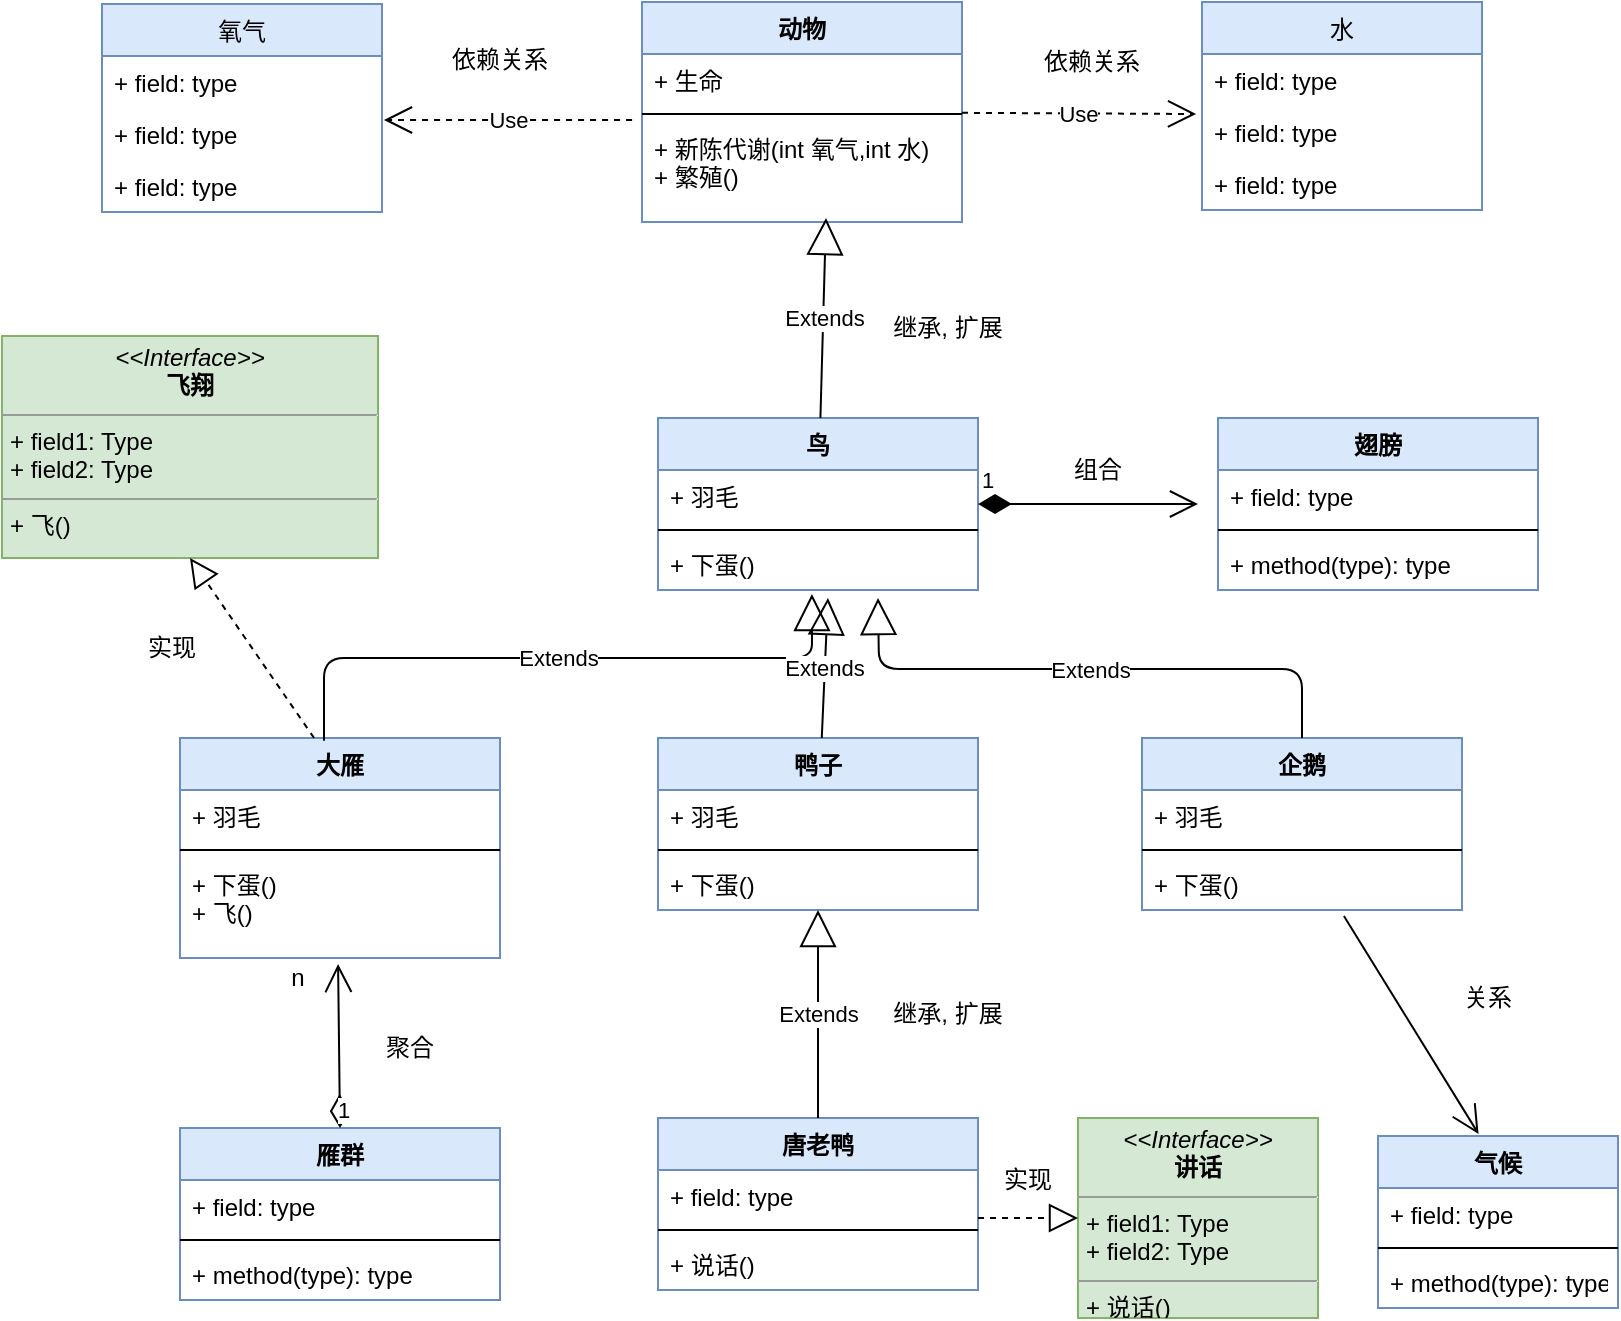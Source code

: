 <mxfile version="10.7.1" type="github"><diagram id="equ1O8qNt_hDuVBqYRCz" name="Page-1"><mxGraphModel dx="1394" dy="715" grid="1" gridSize="10" guides="1" tooltips="1" connect="1" arrows="1" fold="1" page="1" pageScale="1" pageWidth="850" pageHeight="1100" math="0" shadow="0"><root><mxCell id="0"/><mxCell id="1" parent="0"/><mxCell id="82V979220fVbywop-dQz-1" value="动物" style="swimlane;fontStyle=1;align=center;verticalAlign=top;childLayout=stackLayout;horizontal=1;startSize=26;horizontalStack=0;resizeParent=1;resizeParentMax=0;resizeLast=0;collapsible=1;marginBottom=0;fillColor=#dae8fc;strokeColor=#6c8ebf;" vertex="1" parent="1"><mxGeometry x="345" y="112" width="160" height="110" as="geometry"/></mxCell><mxCell id="82V979220fVbywop-dQz-2" value="+ 生命" style="text;strokeColor=none;fillColor=none;align=left;verticalAlign=top;spacingLeft=4;spacingRight=4;overflow=hidden;rotatable=0;points=[[0,0.5],[1,0.5]];portConstraint=eastwest;" vertex="1" parent="82V979220fVbywop-dQz-1"><mxGeometry y="26" width="160" height="26" as="geometry"/></mxCell><mxCell id="82V979220fVbywop-dQz-3" value="" style="line;strokeWidth=1;fillColor=none;align=left;verticalAlign=middle;spacingTop=-1;spacingLeft=3;spacingRight=3;rotatable=0;labelPosition=right;points=[];portConstraint=eastwest;" vertex="1" parent="82V979220fVbywop-dQz-1"><mxGeometry y="52" width="160" height="8" as="geometry"/></mxCell><mxCell id="82V979220fVbywop-dQz-4" value="+ 新陈代谢(int 氧气,int 水)&#10;+ 繁殖()&#10;" style="text;strokeColor=none;fillColor=none;align=left;verticalAlign=top;spacingLeft=4;spacingRight=4;overflow=hidden;rotatable=0;points=[[0,0.5],[1,0.5]];portConstraint=eastwest;" vertex="1" parent="82V979220fVbywop-dQz-1"><mxGeometry y="60" width="160" height="50" as="geometry"/></mxCell><mxCell id="82V979220fVbywop-dQz-5" value="水" style="swimlane;fontStyle=0;childLayout=stackLayout;horizontal=1;startSize=26;fillColor=#dae8fc;horizontalStack=0;resizeParent=1;resizeParentMax=0;resizeLast=0;collapsible=1;marginBottom=0;strokeColor=#6c8ebf;" vertex="1" parent="1"><mxGeometry x="625" y="112" width="140" height="104" as="geometry"/></mxCell><mxCell id="82V979220fVbywop-dQz-6" value="+ field: type" style="text;strokeColor=none;fillColor=none;align=left;verticalAlign=top;spacingLeft=4;spacingRight=4;overflow=hidden;rotatable=0;points=[[0,0.5],[1,0.5]];portConstraint=eastwest;" vertex="1" parent="82V979220fVbywop-dQz-5"><mxGeometry y="26" width="140" height="26" as="geometry"/></mxCell><mxCell id="82V979220fVbywop-dQz-7" value="+ field: type" style="text;strokeColor=none;fillColor=none;align=left;verticalAlign=top;spacingLeft=4;spacingRight=4;overflow=hidden;rotatable=0;points=[[0,0.5],[1,0.5]];portConstraint=eastwest;" vertex="1" parent="82V979220fVbywop-dQz-5"><mxGeometry y="52" width="140" height="26" as="geometry"/></mxCell><mxCell id="82V979220fVbywop-dQz-8" value="+ field: type" style="text;strokeColor=none;fillColor=none;align=left;verticalAlign=top;spacingLeft=4;spacingRight=4;overflow=hidden;rotatable=0;points=[[0,0.5],[1,0.5]];portConstraint=eastwest;" vertex="1" parent="82V979220fVbywop-dQz-5"><mxGeometry y="78" width="140" height="26" as="geometry"/></mxCell><mxCell id="82V979220fVbywop-dQz-9" value="氧气" style="swimlane;fontStyle=0;childLayout=stackLayout;horizontal=1;startSize=26;fillColor=#dae8fc;horizontalStack=0;resizeParent=1;resizeParentMax=0;resizeLast=0;collapsible=1;marginBottom=0;strokeColor=#6c8ebf;" vertex="1" parent="1"><mxGeometry x="75" y="113" width="140" height="104" as="geometry"/></mxCell><mxCell id="82V979220fVbywop-dQz-10" value="+ field: type" style="text;strokeColor=none;fillColor=none;align=left;verticalAlign=top;spacingLeft=4;spacingRight=4;overflow=hidden;rotatable=0;points=[[0,0.5],[1,0.5]];portConstraint=eastwest;" vertex="1" parent="82V979220fVbywop-dQz-9"><mxGeometry y="26" width="140" height="26" as="geometry"/></mxCell><mxCell id="82V979220fVbywop-dQz-11" value="+ field: type" style="text;strokeColor=none;fillColor=none;align=left;verticalAlign=top;spacingLeft=4;spacingRight=4;overflow=hidden;rotatable=0;points=[[0,0.5],[1,0.5]];portConstraint=eastwest;" vertex="1" parent="82V979220fVbywop-dQz-9"><mxGeometry y="52" width="140" height="26" as="geometry"/></mxCell><mxCell id="82V979220fVbywop-dQz-12" value="+ field: type" style="text;strokeColor=none;fillColor=none;align=left;verticalAlign=top;spacingLeft=4;spacingRight=4;overflow=hidden;rotatable=0;points=[[0,0.5],[1,0.5]];portConstraint=eastwest;" vertex="1" parent="82V979220fVbywop-dQz-9"><mxGeometry y="78" width="140" height="26" as="geometry"/></mxCell><mxCell id="82V979220fVbywop-dQz-13" value="Use" style="endArrow=open;endSize=12;dashed=1;html=1;entryX=-0.021;entryY=0.154;entryDx=0;entryDy=0;entryPerimeter=0;" edge="1" parent="1" source="82V979220fVbywop-dQz-1" target="82V979220fVbywop-dQz-7"><mxGeometry width="160" relative="1" as="geometry"><mxPoint x="335" y="282" as="sourcePoint"/><mxPoint x="495" y="282" as="targetPoint"/></mxGeometry></mxCell><mxCell id="82V979220fVbywop-dQz-14" value="依赖关系" style="text;html=1;strokeColor=none;fillColor=none;align=center;verticalAlign=middle;whiteSpace=wrap;rounded=0;" vertex="1" parent="1"><mxGeometry x="545" y="132" width="50" height="20" as="geometry"/></mxCell><mxCell id="82V979220fVbywop-dQz-15" value="Use" style="endArrow=open;endSize=12;dashed=1;html=1;entryX=1.007;entryY=0.231;entryDx=0;entryDy=0;entryPerimeter=0;exitX=-0.031;exitY=-0.02;exitDx=0;exitDy=0;exitPerimeter=0;" edge="1" parent="1" source="82V979220fVbywop-dQz-4" target="82V979220fVbywop-dQz-11"><mxGeometry width="160" relative="1" as="geometry"><mxPoint x="335" y="162" as="sourcePoint"/><mxPoint x="405" y="332" as="targetPoint"/></mxGeometry></mxCell><mxCell id="82V979220fVbywop-dQz-16" value="依赖关系" style="text;html=1;strokeColor=none;fillColor=none;align=center;verticalAlign=middle;whiteSpace=wrap;rounded=0;" vertex="1" parent="1"><mxGeometry x="249" y="131" width="50" height="20" as="geometry"/></mxCell><mxCell id="82V979220fVbywop-dQz-17" value="鸟" style="swimlane;fontStyle=1;align=center;verticalAlign=top;childLayout=stackLayout;horizontal=1;startSize=26;horizontalStack=0;resizeParent=1;resizeParentMax=0;resizeLast=0;collapsible=1;marginBottom=0;fillColor=#dae8fc;strokeColor=#6c8ebf;" vertex="1" parent="1"><mxGeometry x="353" y="320" width="160" height="86" as="geometry"/></mxCell><mxCell id="82V979220fVbywop-dQz-18" value="+ 羽毛" style="text;strokeColor=none;fillColor=none;align=left;verticalAlign=top;spacingLeft=4;spacingRight=4;overflow=hidden;rotatable=0;points=[[0,0.5],[1,0.5]];portConstraint=eastwest;" vertex="1" parent="82V979220fVbywop-dQz-17"><mxGeometry y="26" width="160" height="26" as="geometry"/></mxCell><mxCell id="82V979220fVbywop-dQz-19" value="" style="line;strokeWidth=1;fillColor=none;align=left;verticalAlign=middle;spacingTop=-1;spacingLeft=3;spacingRight=3;rotatable=0;labelPosition=right;points=[];portConstraint=eastwest;" vertex="1" parent="82V979220fVbywop-dQz-17"><mxGeometry y="52" width="160" height="8" as="geometry"/></mxCell><mxCell id="82V979220fVbywop-dQz-20" value="+ 下蛋()" style="text;strokeColor=none;fillColor=none;align=left;verticalAlign=top;spacingLeft=4;spacingRight=4;overflow=hidden;rotatable=0;points=[[0,0.5],[1,0.5]];portConstraint=eastwest;" vertex="1" parent="82V979220fVbywop-dQz-17"><mxGeometry y="60" width="160" height="26" as="geometry"/></mxCell><mxCell id="82V979220fVbywop-dQz-21" value="Extends" style="endArrow=block;endSize=16;endFill=0;html=1;entryX=0.575;entryY=0.96;entryDx=0;entryDy=0;entryPerimeter=0;" edge="1" parent="1" source="82V979220fVbywop-dQz-17" target="82V979220fVbywop-dQz-4"><mxGeometry width="160" relative="1" as="geometry"><mxPoint x="133" y="410" as="sourcePoint"/><mxPoint x="293" y="410" as="targetPoint"/></mxGeometry></mxCell><mxCell id="82V979220fVbywop-dQz-22" value="继承, 扩展" style="text;html=1;strokeColor=none;fillColor=none;align=center;verticalAlign=middle;whiteSpace=wrap;rounded=0;" vertex="1" parent="1"><mxGeometry x="463" y="270" width="70" height="10" as="geometry"/></mxCell><mxCell id="82V979220fVbywop-dQz-23" value="翅膀" style="swimlane;fontStyle=1;align=center;verticalAlign=top;childLayout=stackLayout;horizontal=1;startSize=26;horizontalStack=0;resizeParent=1;resizeParentMax=0;resizeLast=0;collapsible=1;marginBottom=0;fillColor=#dae8fc;strokeColor=#6c8ebf;" vertex="1" parent="1"><mxGeometry x="633" y="320" width="160" height="86" as="geometry"/></mxCell><mxCell id="82V979220fVbywop-dQz-24" value="+ field: type" style="text;strokeColor=none;fillColor=none;align=left;verticalAlign=top;spacingLeft=4;spacingRight=4;overflow=hidden;rotatable=0;points=[[0,0.5],[1,0.5]];portConstraint=eastwest;" vertex="1" parent="82V979220fVbywop-dQz-23"><mxGeometry y="26" width="160" height="26" as="geometry"/></mxCell><mxCell id="82V979220fVbywop-dQz-25" value="" style="line;strokeWidth=1;fillColor=none;align=left;verticalAlign=middle;spacingTop=-1;spacingLeft=3;spacingRight=3;rotatable=0;labelPosition=right;points=[];portConstraint=eastwest;" vertex="1" parent="82V979220fVbywop-dQz-23"><mxGeometry y="52" width="160" height="8" as="geometry"/></mxCell><mxCell id="82V979220fVbywop-dQz-26" value="+ method(type): type" style="text;strokeColor=none;fillColor=none;align=left;verticalAlign=top;spacingLeft=4;spacingRight=4;overflow=hidden;rotatable=0;points=[[0,0.5],[1,0.5]];portConstraint=eastwest;" vertex="1" parent="82V979220fVbywop-dQz-23"><mxGeometry y="60" width="160" height="26" as="geometry"/></mxCell><mxCell id="82V979220fVbywop-dQz-27" value="1" style="endArrow=open;html=1;endSize=12;startArrow=diamondThin;startSize=14;startFill=1;edgeStyle=orthogonalEdgeStyle;align=left;verticalAlign=bottom;" edge="1" parent="1"><mxGeometry x="-1" y="3" relative="1" as="geometry"><mxPoint x="513" y="363" as="sourcePoint"/><mxPoint x="623" y="363" as="targetPoint"/></mxGeometry></mxCell><mxCell id="82V979220fVbywop-dQz-28" value="组合" style="text;html=1;strokeColor=none;fillColor=none;align=center;verticalAlign=middle;whiteSpace=wrap;rounded=0;" vertex="1" parent="1"><mxGeometry x="548" y="336" width="50" height="20" as="geometry"/></mxCell><mxCell id="82V979220fVbywop-dQz-34" value="大雁" style="swimlane;fontStyle=1;align=center;verticalAlign=top;childLayout=stackLayout;horizontal=1;startSize=26;horizontalStack=0;resizeParent=1;resizeParentMax=0;resizeLast=0;collapsible=1;marginBottom=0;fillColor=#dae8fc;strokeColor=#6c8ebf;" vertex="1" parent="1"><mxGeometry x="114" y="480" width="160" height="110" as="geometry"/></mxCell><mxCell id="82V979220fVbywop-dQz-35" value="+ 羽毛" style="text;strokeColor=none;fillColor=none;align=left;verticalAlign=top;spacingLeft=4;spacingRight=4;overflow=hidden;rotatable=0;points=[[0,0.5],[1,0.5]];portConstraint=eastwest;" vertex="1" parent="82V979220fVbywop-dQz-34"><mxGeometry y="26" width="160" height="26" as="geometry"/></mxCell><mxCell id="82V979220fVbywop-dQz-36" value="" style="line;strokeWidth=1;fillColor=none;align=left;verticalAlign=middle;spacingTop=-1;spacingLeft=3;spacingRight=3;rotatable=0;labelPosition=right;points=[];portConstraint=eastwest;" vertex="1" parent="82V979220fVbywop-dQz-34"><mxGeometry y="52" width="160" height="8" as="geometry"/></mxCell><mxCell id="82V979220fVbywop-dQz-37" value="+ 下蛋()&#10;+ 飞()&#10;" style="text;strokeColor=none;fillColor=none;align=left;verticalAlign=top;spacingLeft=4;spacingRight=4;overflow=hidden;rotatable=0;points=[[0,0.5],[1,0.5]];portConstraint=eastwest;" vertex="1" parent="82V979220fVbywop-dQz-34"><mxGeometry y="60" width="160" height="50" as="geometry"/></mxCell><mxCell id="82V979220fVbywop-dQz-38" value="企鹅" style="swimlane;fontStyle=1;align=center;verticalAlign=top;childLayout=stackLayout;horizontal=1;startSize=26;horizontalStack=0;resizeParent=1;resizeParentMax=0;resizeLast=0;collapsible=1;marginBottom=0;fillColor=#dae8fc;strokeColor=#6c8ebf;" vertex="1" parent="1"><mxGeometry x="595" y="480" width="160" height="86" as="geometry"/></mxCell><mxCell id="82V979220fVbywop-dQz-39" value="+ 羽毛" style="text;strokeColor=none;fillColor=none;align=left;verticalAlign=top;spacingLeft=4;spacingRight=4;overflow=hidden;rotatable=0;points=[[0,0.5],[1,0.5]];portConstraint=eastwest;" vertex="1" parent="82V979220fVbywop-dQz-38"><mxGeometry y="26" width="160" height="26" as="geometry"/></mxCell><mxCell id="82V979220fVbywop-dQz-40" value="" style="line;strokeWidth=1;fillColor=none;align=left;verticalAlign=middle;spacingTop=-1;spacingLeft=3;spacingRight=3;rotatable=0;labelPosition=right;points=[];portConstraint=eastwest;" vertex="1" parent="82V979220fVbywop-dQz-38"><mxGeometry y="52" width="160" height="8" as="geometry"/></mxCell><mxCell id="82V979220fVbywop-dQz-41" value="+ 下蛋()" style="text;strokeColor=none;fillColor=none;align=left;verticalAlign=top;spacingLeft=4;spacingRight=4;overflow=hidden;rotatable=0;points=[[0,0.5],[1,0.5]];portConstraint=eastwest;" vertex="1" parent="82V979220fVbywop-dQz-38"><mxGeometry y="60" width="160" height="26" as="geometry"/></mxCell><mxCell id="82V979220fVbywop-dQz-42" value="鸭子" style="swimlane;fontStyle=1;align=center;verticalAlign=top;childLayout=stackLayout;horizontal=1;startSize=26;horizontalStack=0;resizeParent=1;resizeParentMax=0;resizeLast=0;collapsible=1;marginBottom=0;fillColor=#dae8fc;strokeColor=#6c8ebf;" vertex="1" parent="1"><mxGeometry x="353" y="480" width="160" height="86" as="geometry"/></mxCell><mxCell id="82V979220fVbywop-dQz-43" value="+ 羽毛" style="text;strokeColor=none;fillColor=none;align=left;verticalAlign=top;spacingLeft=4;spacingRight=4;overflow=hidden;rotatable=0;points=[[0,0.5],[1,0.5]];portConstraint=eastwest;" vertex="1" parent="82V979220fVbywop-dQz-42"><mxGeometry y="26" width="160" height="26" as="geometry"/></mxCell><mxCell id="82V979220fVbywop-dQz-44" value="" style="line;strokeWidth=1;fillColor=none;align=left;verticalAlign=middle;spacingTop=-1;spacingLeft=3;spacingRight=3;rotatable=0;labelPosition=right;points=[];portConstraint=eastwest;" vertex="1" parent="82V979220fVbywop-dQz-42"><mxGeometry y="52" width="160" height="8" as="geometry"/></mxCell><mxCell id="82V979220fVbywop-dQz-45" value="+ 下蛋()" style="text;strokeColor=none;fillColor=none;align=left;verticalAlign=top;spacingLeft=4;spacingRight=4;overflow=hidden;rotatable=0;points=[[0,0.5],[1,0.5]];portConstraint=eastwest;" vertex="1" parent="82V979220fVbywop-dQz-42"><mxGeometry y="60" width="160" height="26" as="geometry"/></mxCell><mxCell id="82V979220fVbywop-dQz-46" value="Extends" style="endArrow=block;endSize=16;endFill=0;html=1;entryX=0.481;entryY=1.077;entryDx=0;entryDy=0;entryPerimeter=0;exitX=0.45;exitY=0.012;exitDx=0;exitDy=0;exitPerimeter=0;edgeStyle=orthogonalEdgeStyle;" edge="1" parent="1" source="82V979220fVbywop-dQz-34" target="82V979220fVbywop-dQz-20"><mxGeometry width="160" relative="1" as="geometry"><mxPoint x="194" y="320" as="sourcePoint"/><mxPoint x="194" y="320" as="targetPoint"/><Array as="points"><mxPoint x="186" y="440"/><mxPoint x="430" y="440"/></Array></mxGeometry></mxCell><mxCell id="82V979220fVbywop-dQz-47" value="Extends" style="endArrow=block;endSize=16;endFill=0;html=1;entryX=0.531;entryY=1.154;entryDx=0;entryDy=0;entryPerimeter=0;" edge="1" parent="1" source="82V979220fVbywop-dQz-42" target="82V979220fVbywop-dQz-20"><mxGeometry width="160" relative="1" as="geometry"><mxPoint x="403" y="610" as="sourcePoint"/><mxPoint x="563" y="610" as="targetPoint"/></mxGeometry></mxCell><mxCell id="82V979220fVbywop-dQz-48" value="Extends" style="endArrow=block;endSize=16;endFill=0;html=1;edgeStyle=orthogonalEdgeStyle;exitX=0.5;exitY=0;exitDx=0;exitDy=0;" edge="1" parent="1" source="82V979220fVbywop-dQz-38"><mxGeometry width="160" relative="1" as="geometry"><mxPoint x="513" y="620" as="sourcePoint"/><mxPoint x="463" y="410" as="targetPoint"/></mxGeometry></mxCell><mxCell id="82V979220fVbywop-dQz-49" value="&lt;p style=&quot;margin: 0px ; margin-top: 4px ; text-align: center&quot;&gt;&lt;i&gt;&amp;lt;&amp;lt;Interface&amp;gt;&amp;gt;&lt;/i&gt;&lt;br&gt;&lt;b&gt;飞翔&lt;/b&gt;&lt;/p&gt;&lt;hr size=&quot;1&quot;&gt;&lt;p style=&quot;margin: 0px ; margin-left: 4px&quot;&gt;+ field1: Type&lt;br&gt;+ field2: Type&lt;/p&gt;&lt;hr size=&quot;1&quot;&gt;&lt;p style=&quot;margin: 0px ; margin-left: 4px&quot;&gt;+ 飞()&lt;/p&gt;" style="verticalAlign=top;align=left;overflow=fill;fontSize=12;fontFamily=Helvetica;html=1;fillColor=#d5e8d4;strokeColor=#82b366;" vertex="1" parent="1"><mxGeometry x="25" y="279" width="188" height="111" as="geometry"/></mxCell><mxCell id="82V979220fVbywop-dQz-50" value="" style="endArrow=block;dashed=1;endFill=0;endSize=12;html=1;entryX=0.5;entryY=1;entryDx=0;entryDy=0;exitX=0.419;exitY=0;exitDx=0;exitDy=0;exitPerimeter=0;" edge="1" parent="1" source="82V979220fVbywop-dQz-34" target="82V979220fVbywop-dQz-49"><mxGeometry width="160" relative="1" as="geometry"><mxPoint x="3" y="460" as="sourcePoint"/><mxPoint x="163" y="460" as="targetPoint"/></mxGeometry></mxCell><mxCell id="82V979220fVbywop-dQz-51" value="实现" style="text;html=1;strokeColor=none;fillColor=none;align=center;verticalAlign=middle;whiteSpace=wrap;rounded=0;" vertex="1" parent="1"><mxGeometry x="75" y="430" width="70" height="10" as="geometry"/></mxCell><mxCell id="82V979220fVbywop-dQz-56" value="雁群" style="swimlane;fontStyle=1;align=center;verticalAlign=top;childLayout=stackLayout;horizontal=1;startSize=26;horizontalStack=0;resizeParent=1;resizeParentMax=0;resizeLast=0;collapsible=1;marginBottom=0;fillColor=#dae8fc;strokeColor=#6c8ebf;" vertex="1" parent="1"><mxGeometry x="114" y="675" width="160" height="86" as="geometry"/></mxCell><mxCell id="82V979220fVbywop-dQz-57" value="+ field: type" style="text;strokeColor=none;fillColor=none;align=left;verticalAlign=top;spacingLeft=4;spacingRight=4;overflow=hidden;rotatable=0;points=[[0,0.5],[1,0.5]];portConstraint=eastwest;" vertex="1" parent="82V979220fVbywop-dQz-56"><mxGeometry y="26" width="160" height="26" as="geometry"/></mxCell><mxCell id="82V979220fVbywop-dQz-58" value="" style="line;strokeWidth=1;fillColor=none;align=left;verticalAlign=middle;spacingTop=-1;spacingLeft=3;spacingRight=3;rotatable=0;labelPosition=right;points=[];portConstraint=eastwest;" vertex="1" parent="82V979220fVbywop-dQz-56"><mxGeometry y="52" width="160" height="8" as="geometry"/></mxCell><mxCell id="82V979220fVbywop-dQz-59" value="+ method(type): type" style="text;strokeColor=none;fillColor=none;align=left;verticalAlign=top;spacingLeft=4;spacingRight=4;overflow=hidden;rotatable=0;points=[[0,0.5],[1,0.5]];portConstraint=eastwest;" vertex="1" parent="82V979220fVbywop-dQz-56"><mxGeometry y="60" width="160" height="26" as="geometry"/></mxCell><mxCell id="82V979220fVbywop-dQz-60" value="唐老鸭" style="swimlane;fontStyle=1;align=center;verticalAlign=top;childLayout=stackLayout;horizontal=1;startSize=26;horizontalStack=0;resizeParent=1;resizeParentMax=0;resizeLast=0;collapsible=1;marginBottom=0;fillColor=#dae8fc;strokeColor=#6c8ebf;" vertex="1" parent="1"><mxGeometry x="353" y="670" width="160" height="86" as="geometry"/></mxCell><mxCell id="82V979220fVbywop-dQz-61" value="+ field: type" style="text;strokeColor=none;fillColor=none;align=left;verticalAlign=top;spacingLeft=4;spacingRight=4;overflow=hidden;rotatable=0;points=[[0,0.5],[1,0.5]];portConstraint=eastwest;" vertex="1" parent="82V979220fVbywop-dQz-60"><mxGeometry y="26" width="160" height="26" as="geometry"/></mxCell><mxCell id="82V979220fVbywop-dQz-62" value="" style="line;strokeWidth=1;fillColor=none;align=left;verticalAlign=middle;spacingTop=-1;spacingLeft=3;spacingRight=3;rotatable=0;labelPosition=right;points=[];portConstraint=eastwest;" vertex="1" parent="82V979220fVbywop-dQz-60"><mxGeometry y="52" width="160" height="8" as="geometry"/></mxCell><mxCell id="82V979220fVbywop-dQz-63" value="+ 说话()" style="text;strokeColor=none;fillColor=none;align=left;verticalAlign=top;spacingLeft=4;spacingRight=4;overflow=hidden;rotatable=0;points=[[0,0.5],[1,0.5]];portConstraint=eastwest;" vertex="1" parent="82V979220fVbywop-dQz-60"><mxGeometry y="60" width="160" height="26" as="geometry"/></mxCell><mxCell id="82V979220fVbywop-dQz-64" value="&lt;p style=&quot;margin: 0px ; margin-top: 4px ; text-align: center&quot;&gt;&lt;i&gt;&amp;lt;&amp;lt;Interface&amp;gt;&amp;gt;&lt;/i&gt;&lt;br&gt;&lt;b&gt;讲话&lt;/b&gt;&lt;/p&gt;&lt;hr size=&quot;1&quot;&gt;&lt;p style=&quot;margin: 0px ; margin-left: 4px&quot;&gt;+ field1: Type&lt;br&gt;+ field2: Type&lt;/p&gt;&lt;hr size=&quot;1&quot;&gt;&lt;p style=&quot;margin: 0px ; margin-left: 4px&quot;&gt;+ 说话()&lt;/p&gt;" style="verticalAlign=top;align=left;overflow=fill;fontSize=12;fontFamily=Helvetica;html=1;fillColor=#d5e8d4;strokeColor=#82b366;" vertex="1" parent="1"><mxGeometry x="563" y="670" width="120" height="100" as="geometry"/></mxCell><mxCell id="82V979220fVbywop-dQz-67" value="Extends" style="endArrow=block;endSize=16;endFill=0;html=1;" edge="1" parent="1" source="82V979220fVbywop-dQz-60" target="82V979220fVbywop-dQz-45"><mxGeometry width="160" relative="1" as="geometry"><mxPoint x="333" y="830" as="sourcePoint"/><mxPoint x="493" y="830" as="targetPoint"/></mxGeometry></mxCell><mxCell id="82V979220fVbywop-dQz-68" value="" style="endArrow=block;dashed=1;endFill=0;endSize=12;html=1;" edge="1" parent="1"><mxGeometry width="160" relative="1" as="geometry"><mxPoint x="513" y="720" as="sourcePoint"/><mxPoint x="563" y="720" as="targetPoint"/></mxGeometry></mxCell><mxCell id="82V979220fVbywop-dQz-73" value="气候" style="swimlane;fontStyle=1;align=center;verticalAlign=top;childLayout=stackLayout;horizontal=1;startSize=26;horizontalStack=0;resizeParent=1;resizeParentMax=0;resizeLast=0;collapsible=1;marginBottom=0;fillColor=#dae8fc;strokeColor=#6c8ebf;" vertex="1" parent="1"><mxGeometry x="713" y="679" width="120" height="86" as="geometry"/></mxCell><mxCell id="82V979220fVbywop-dQz-74" value="+ field: type" style="text;strokeColor=none;fillColor=none;align=left;verticalAlign=top;spacingLeft=4;spacingRight=4;overflow=hidden;rotatable=0;points=[[0,0.5],[1,0.5]];portConstraint=eastwest;" vertex="1" parent="82V979220fVbywop-dQz-73"><mxGeometry y="26" width="120" height="26" as="geometry"/></mxCell><mxCell id="82V979220fVbywop-dQz-75" value="" style="line;strokeWidth=1;fillColor=none;align=left;verticalAlign=middle;spacingTop=-1;spacingLeft=3;spacingRight=3;rotatable=0;labelPosition=right;points=[];portConstraint=eastwest;" vertex="1" parent="82V979220fVbywop-dQz-73"><mxGeometry y="52" width="120" height="8" as="geometry"/></mxCell><mxCell id="82V979220fVbywop-dQz-76" value="+ method(type): type" style="text;strokeColor=none;fillColor=none;align=left;verticalAlign=top;spacingLeft=4;spacingRight=4;overflow=hidden;rotatable=0;points=[[0,0.5],[1,0.5]];portConstraint=eastwest;" vertex="1" parent="82V979220fVbywop-dQz-73"><mxGeometry y="60" width="120" height="26" as="geometry"/></mxCell><mxCell id="82V979220fVbywop-dQz-77" value="" style="endArrow=open;endFill=1;endSize=12;html=1;exitX=0.631;exitY=1.115;exitDx=0;exitDy=0;exitPerimeter=0;entryX=0.419;entryY=-0.012;entryDx=0;entryDy=0;entryPerimeter=0;" edge="1" parent="1" source="82V979220fVbywop-dQz-41" target="82V979220fVbywop-dQz-73"><mxGeometry width="160" relative="1" as="geometry"><mxPoint x="23" y="800" as="sourcePoint"/><mxPoint x="183" y="800" as="targetPoint"/></mxGeometry></mxCell><mxCell id="82V979220fVbywop-dQz-78" value="关系" style="text;html=1;strokeColor=none;fillColor=none;align=center;verticalAlign=middle;whiteSpace=wrap;rounded=0;" vertex="1" parent="1"><mxGeometry x="743" y="600" width="50" height="20" as="geometry"/></mxCell><mxCell id="82V979220fVbywop-dQz-79" value="实现" style="text;html=1;strokeColor=none;fillColor=none;align=center;verticalAlign=middle;whiteSpace=wrap;rounded=0;" vertex="1" parent="1"><mxGeometry x="503" y="696" width="70" height="10" as="geometry"/></mxCell><mxCell id="82V979220fVbywop-dQz-81" value="1" style="endArrow=open;html=1;endSize=12;startArrow=diamondThin;startSize=14;startFill=0;align=left;verticalAlign=bottom;entryX=0.494;entryY=1.06;entryDx=0;entryDy=0;entryPerimeter=0;exitX=0.5;exitY=0;exitDx=0;exitDy=0;" edge="1" parent="1" source="82V979220fVbywop-dQz-56" target="82V979220fVbywop-dQz-37"><mxGeometry x="-1" y="3" relative="1" as="geometry"><mxPoint x="-80" y="640" as="sourcePoint"/><mxPoint x="80" y="640" as="targetPoint"/></mxGeometry></mxCell><mxCell id="82V979220fVbywop-dQz-82" value="聚合" style="text;html=1;strokeColor=none;fillColor=none;align=center;verticalAlign=middle;whiteSpace=wrap;rounded=0;" vertex="1" parent="1"><mxGeometry x="194" y="630" width="70" height="10" as="geometry"/></mxCell><mxCell id="82V979220fVbywop-dQz-83" value="n" style="text;html=1;strokeColor=none;fillColor=none;align=center;verticalAlign=middle;whiteSpace=wrap;rounded=0;" vertex="1" parent="1"><mxGeometry x="138" y="595" width="70" height="10" as="geometry"/></mxCell><mxCell id="82V979220fVbywop-dQz-84" value="继承, 扩展" style="text;html=1;strokeColor=none;fillColor=none;align=center;verticalAlign=middle;whiteSpace=wrap;rounded=0;" vertex="1" parent="1"><mxGeometry x="463" y="613" width="70" height="10" as="geometry"/></mxCell></root></mxGraphModel></diagram></mxfile>